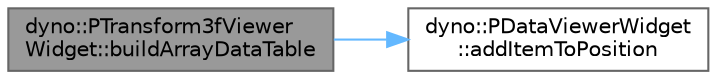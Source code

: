 digraph "dyno::PTransform3fViewerWidget::buildArrayDataTable"
{
 // LATEX_PDF_SIZE
  bgcolor="transparent";
  edge [fontname=Helvetica,fontsize=10,labelfontname=Helvetica,labelfontsize=10];
  node [fontname=Helvetica,fontsize=10,shape=box,height=0.2,width=0.4];
  rankdir="LR";
  Node1 [id="Node000001",label="dyno::PTransform3fViewer\lWidget::buildArrayDataTable",height=0.2,width=0.4,color="gray40", fillcolor="grey60", style="filled", fontcolor="black",tooltip=" "];
  Node1 -> Node2 [id="edge1_Node000001_Node000002",color="steelblue1",style="solid",tooltip=" "];
  Node2 [id="Node000002",label="dyno::PDataViewerWidget\l::addItemToPosition",height=0.2,width=0.4,color="grey40", fillcolor="white", style="filled",URL="$classdyno_1_1_p_data_viewer_widget.html#ad0aa4f2c4226c40b70a2cfa3318620b1",tooltip=" "];
}
